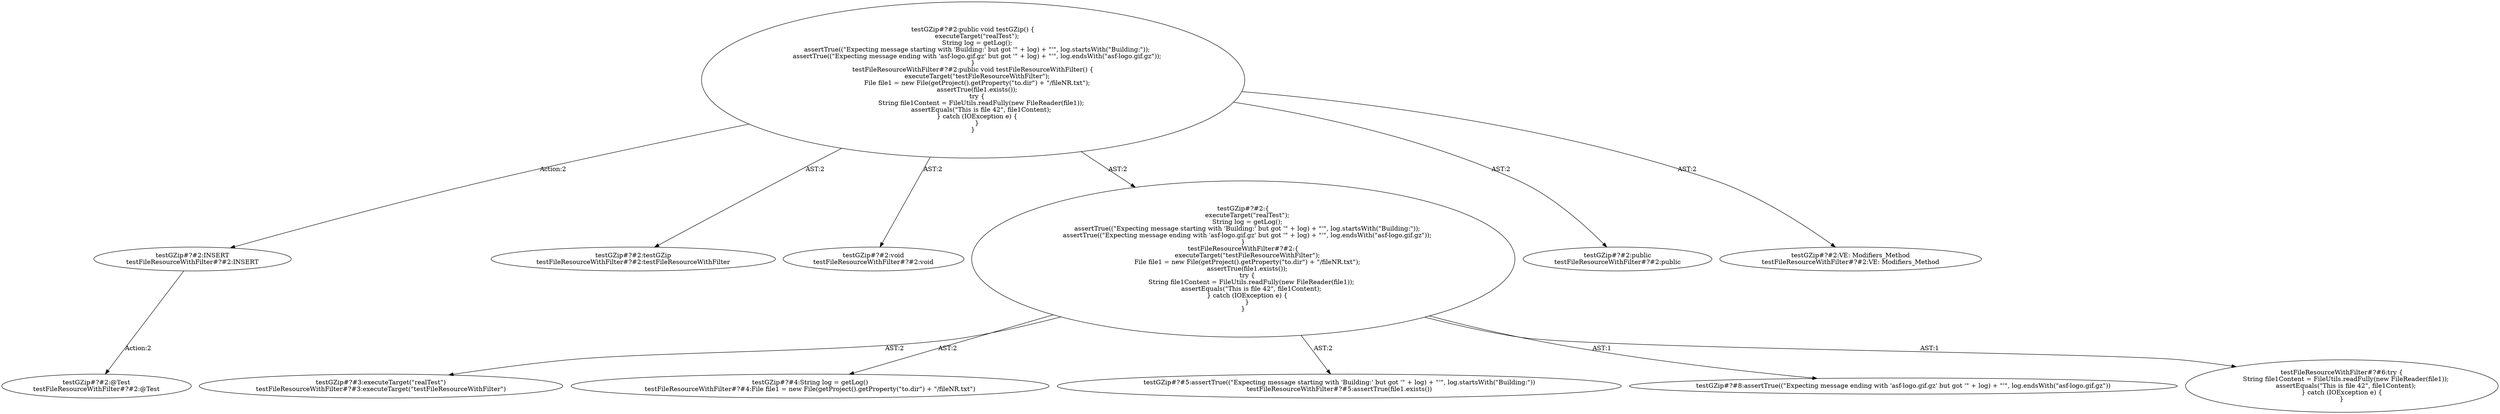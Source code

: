 digraph "Pattern" {
0 [label="testGZip#?#2:INSERT
testFileResourceWithFilter#?#2:INSERT" shape=ellipse]
1 [label="testGZip#?#2:public void testGZip() \{
    executeTarget(\"realTest\");
    String log = getLog();
    assertTrue((\"Expecting message starting with 'Building:' but got '\" + log) + \"'\", log.startsWith(\"Building:\"));
    assertTrue((\"Expecting message ending with 'asf-logo.gif.gz' but got '\" + log) + \"'\", log.endsWith(\"asf-logo.gif.gz\"));
\}
testFileResourceWithFilter#?#2:public void testFileResourceWithFilter() \{
    executeTarget(\"testFileResourceWithFilter\");
    File file1 = new File(getProject().getProperty(\"to.dir\") + \"/fileNR.txt\");
    assertTrue(file1.exists());
    try \{
        String file1Content = FileUtils.readFully(new FileReader(file1));
        assertEquals(\"This is file 42\", file1Content);
    \} catch (IOException e) \{
    \}
\}" shape=ellipse]
2 [label="testGZip#?#2:testGZip
testFileResourceWithFilter#?#2:testFileResourceWithFilter" shape=ellipse]
3 [label="testGZip#?#2:void
testFileResourceWithFilter#?#2:void" shape=ellipse]
4 [label="testGZip#?#2:\{
    executeTarget(\"realTest\");
    String log = getLog();
    assertTrue((\"Expecting message starting with 'Building:' but got '\" + log) + \"'\", log.startsWith(\"Building:\"));
    assertTrue((\"Expecting message ending with 'asf-logo.gif.gz' but got '\" + log) + \"'\", log.endsWith(\"asf-logo.gif.gz\"));
\}
testFileResourceWithFilter#?#2:\{
    executeTarget(\"testFileResourceWithFilter\");
    File file1 = new File(getProject().getProperty(\"to.dir\") + \"/fileNR.txt\");
    assertTrue(file1.exists());
    try \{
        String file1Content = FileUtils.readFully(new FileReader(file1));
        assertEquals(\"This is file 42\", file1Content);
    \} catch (IOException e) \{
    \}
\}" shape=ellipse]
5 [label="testGZip#?#3:executeTarget(\"realTest\")
testFileResourceWithFilter#?#3:executeTarget(\"testFileResourceWithFilter\")" shape=ellipse]
6 [label="testGZip#?#4:String log = getLog()
testFileResourceWithFilter#?#4:File file1 = new File(getProject().getProperty(\"to.dir\") + \"/fileNR.txt\")" shape=ellipse]
7 [label="testGZip#?#5:assertTrue((\"Expecting message starting with 'Building:' but got '\" + log) + \"'\", log.startsWith(\"Building:\"))
testFileResourceWithFilter#?#5:assertTrue(file1.exists())" shape=ellipse]
8 [label="testGZip#?#8:assertTrue((\"Expecting message ending with 'asf-logo.gif.gz' but got '\" + log) + \"'\", log.endsWith(\"asf-logo.gif.gz\"))" shape=ellipse]
9 [label="testGZip#?#2:public
testFileResourceWithFilter#?#2:public" shape=ellipse]
10 [label="testGZip#?#2:VE: Modifiers_Method
testFileResourceWithFilter#?#2:VE: Modifiers_Method" shape=ellipse]
11 [label="testGZip#?#2:@Test
testFileResourceWithFilter#?#2:@Test" shape=ellipse]
12 [label="testFileResourceWithFilter#?#6:try \{
    String file1Content = FileUtils.readFully(new FileReader(file1));
    assertEquals(\"This is file 42\", file1Content);
\} catch (IOException e) \{
\}" shape=ellipse]
0 -> 11 [label="Action:2"];
1 -> 0 [label="Action:2"];
1 -> 2 [label="AST:2"];
1 -> 3 [label="AST:2"];
1 -> 4 [label="AST:2"];
1 -> 9 [label="AST:2"];
1 -> 10 [label="AST:2"];
4 -> 5 [label="AST:2"];
4 -> 6 [label="AST:2"];
4 -> 7 [label="AST:2"];
4 -> 8 [label="AST:1"];
4 -> 12 [label="AST:1"];
}